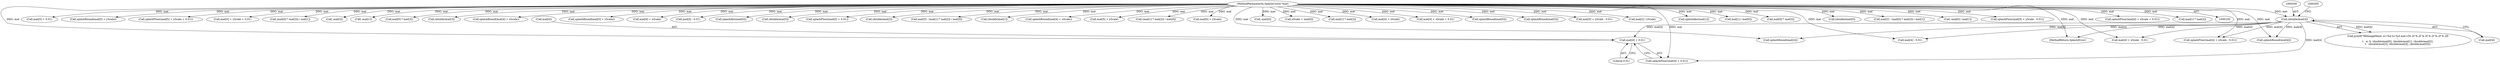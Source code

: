 digraph "0_poppler_9cf2325fb22f812b31858e519411f57747d39bd8_1@array" {
"1000408" [label="(Call,mat[4] + 0.01)"];
"1000199" [label="(Call,(double)mat[4])"];
"1000105" [label="(MethodParameterIn,SplashCoord *mat)"];
"1000388" [label="(Call,mat[4] - 0.01)"];
"1000175" [label="(Call,printf(\"fillImageMask: w=%d h=%d mat=[%.2f %.2f %.2f %.2f %.2f %.2f]\n\",\n\t   w, h, (double)mat[0], (double)mat[1], (double)mat[2],\n\t   (double)mat[3], (double)mat[4], (double)mat[5]))"];
"1000503" [label="(Call,mat[5] + 0.01)"];
"1000467" [label="(Call,splashRound(mat[5] + yScale))"];
"1000490" [label="(Call,splashFloor(mat[5] + yScale + 0.01))"];
"1000491" [label="(Call,mat[5] + yScale + 0.01)"];
"1000267" [label="(Call,(mat[0] * mat[3]) / mat[1])"];
"1000281" [label="(Call,-mat[3])"];
"1000257" [label="(Call,-mat[1])"];
"1000223" [label="(Call,mat[0] * mat[3])"];
"1000194" [label="(Call,(double)mat[3])"];
"1000372" [label="(Call,splashRound(mat[4] + xScale))"];
"1000416" [label="(Call,mat[4] + xScale - 0.01)"];
"1000448" [label="(Call,splashRound(mat[5] + yScale))"];
"1000373" [label="(Call,mat[4] + xScale)"];
"1000483" [label="(Call,mat[5] - 0.01)"];
"1000248" [label="(Call,splashAbs(mat[0]))"];
"1000204" [label="(Call,(double)mat[5])"];
"1000502" [label="(Call,splashFloor(mat[5] + 0.01))"];
"1000189" [label="(Call,(double)mat[2])"];
"1000305" [label="(Call,mat[3] - (mat[1] * mat[2]) / mat[0])"];
"1000184" [label="(Call,(double)mat[1])"];
"1000353" [label="(Call,splashRound(mat[4] + xScale))"];
"1000468" [label="(Call,mat[5] + yScale)"];
"1000309" [label="(Call,(mat[1] * mat[2]) / mat[0])"];
"1000449" [label="(Call,mat[5] + yScale)"];
"1000346" [label="(Call,splashRound(mat[4]))"];
"1000289" [label="(Call,-mat[0])"];
"1000298" [label="(Call,xScale = mat[0])"];
"1000409" [label="(Call,mat[4])"];
"1000230" [label="(Call,mat[1] * mat[2])"];
"1000354" [label="(Call,mat[4] + xScale)"];
"1000396" [label="(Call,mat[4] + xScale + 0.01)"];
"1000441" [label="(Call,splashRound(mat[5]))"];
"1000460" [label="(Call,splashRound(mat[5]))"];
"1000511" [label="(Call,mat[5] + yScale - 0.01)"];
"1000322" [label="(Call,mat[2] / yScale)"];
"1000407" [label="(Call,splashFloor(mat[4] + 0.01))"];
"1000244" [label="(Call,splashAbs(mat[1]))"];
"1000329" [label="(Call,mat[1] / mat[0])"];
"1000201" [label="(Call,mat[4])"];
"1000268" [label="(Call,mat[0] * mat[3])"];
"1000365" [label="(Call,splashRound(mat[4]))"];
"1000179" [label="(Call,(double)mat[0])"];
"1000263" [label="(Call,mat[2] - (mat[0] * mat[3]) / mat[1])"];
"1000408" [label="(Call,mat[4] + 0.01)"];
"1000288" [label="(Call,-mat[0] / mat[1])"];
"1000510" [label="(Call,splashFloor(mat[5] + yScale - 0.01))"];
"1000412" [label="(Literal,0.01)"];
"1000105" [label="(MethodParameterIn,SplashCoord *mat)"];
"1001279" [label="(MethodReturn,SplashError)"];
"1000415" [label="(Call,splashFloor(mat[4] + xScale - 0.01))"];
"1000395" [label="(Call,splashFloor(mat[4] + xScale + 0.01))"];
"1000199" [label="(Call,(double)mat[4])"];
"1000310" [label="(Call,mat[1] * mat[2])"];
"1000408" -> "1000407"  [label="AST: "];
"1000408" -> "1000412"  [label="CFG: "];
"1000409" -> "1000408"  [label="AST: "];
"1000412" -> "1000408"  [label="AST: "];
"1000407" -> "1000408"  [label="CFG: "];
"1000199" -> "1000408"  [label="DDG: mat[4]"];
"1000105" -> "1000408"  [label="DDG: mat"];
"1000199" -> "1000175"  [label="AST: "];
"1000199" -> "1000201"  [label="CFG: "];
"1000200" -> "1000199"  [label="AST: "];
"1000201" -> "1000199"  [label="AST: "];
"1000205" -> "1000199"  [label="CFG: "];
"1000199" -> "1001279"  [label="DDG: mat[4]"];
"1000199" -> "1000175"  [label="DDG: mat[4]"];
"1000105" -> "1000199"  [label="DDG: mat"];
"1000199" -> "1000346"  [label="DDG: mat[4]"];
"1000199" -> "1000365"  [label="DDG: mat[4]"];
"1000199" -> "1000388"  [label="DDG: mat[4]"];
"1000199" -> "1000407"  [label="DDG: mat[4]"];
"1000199" -> "1000415"  [label="DDG: mat[4]"];
"1000199" -> "1000416"  [label="DDG: mat[4]"];
"1000105" -> "1000100"  [label="AST: "];
"1000105" -> "1001279"  [label="DDG: mat"];
"1000105" -> "1000179"  [label="DDG: mat"];
"1000105" -> "1000184"  [label="DDG: mat"];
"1000105" -> "1000189"  [label="DDG: mat"];
"1000105" -> "1000194"  [label="DDG: mat"];
"1000105" -> "1000204"  [label="DDG: mat"];
"1000105" -> "1000223"  [label="DDG: mat"];
"1000105" -> "1000230"  [label="DDG: mat"];
"1000105" -> "1000244"  [label="DDG: mat"];
"1000105" -> "1000248"  [label="DDG: mat"];
"1000105" -> "1000257"  [label="DDG: mat"];
"1000105" -> "1000263"  [label="DDG: mat"];
"1000105" -> "1000268"  [label="DDG: mat"];
"1000105" -> "1000267"  [label="DDG: mat"];
"1000105" -> "1000281"  [label="DDG: mat"];
"1000105" -> "1000289"  [label="DDG: mat"];
"1000105" -> "1000288"  [label="DDG: mat"];
"1000105" -> "1000298"  [label="DDG: mat"];
"1000105" -> "1000305"  [label="DDG: mat"];
"1000105" -> "1000310"  [label="DDG: mat"];
"1000105" -> "1000309"  [label="DDG: mat"];
"1000105" -> "1000322"  [label="DDG: mat"];
"1000105" -> "1000329"  [label="DDG: mat"];
"1000105" -> "1000346"  [label="DDG: mat"];
"1000105" -> "1000353"  [label="DDG: mat"];
"1000105" -> "1000354"  [label="DDG: mat"];
"1000105" -> "1000365"  [label="DDG: mat"];
"1000105" -> "1000372"  [label="DDG: mat"];
"1000105" -> "1000373"  [label="DDG: mat"];
"1000105" -> "1000388"  [label="DDG: mat"];
"1000105" -> "1000395"  [label="DDG: mat"];
"1000105" -> "1000396"  [label="DDG: mat"];
"1000105" -> "1000407"  [label="DDG: mat"];
"1000105" -> "1000415"  [label="DDG: mat"];
"1000105" -> "1000416"  [label="DDG: mat"];
"1000105" -> "1000441"  [label="DDG: mat"];
"1000105" -> "1000448"  [label="DDG: mat"];
"1000105" -> "1000449"  [label="DDG: mat"];
"1000105" -> "1000460"  [label="DDG: mat"];
"1000105" -> "1000467"  [label="DDG: mat"];
"1000105" -> "1000468"  [label="DDG: mat"];
"1000105" -> "1000483"  [label="DDG: mat"];
"1000105" -> "1000490"  [label="DDG: mat"];
"1000105" -> "1000491"  [label="DDG: mat"];
"1000105" -> "1000502"  [label="DDG: mat"];
"1000105" -> "1000503"  [label="DDG: mat"];
"1000105" -> "1000510"  [label="DDG: mat"];
"1000105" -> "1000511"  [label="DDG: mat"];
}

